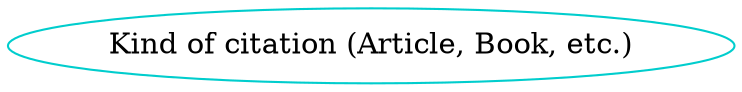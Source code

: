 digraph citationkind {
	/* definitions for each type component */
	CitationKind 	    [shape=oval, color=cyan3, label="Kind of citation (Article, Book, etc.)"];

}

/* dot -Tpng sample.dot -o sample.png */
